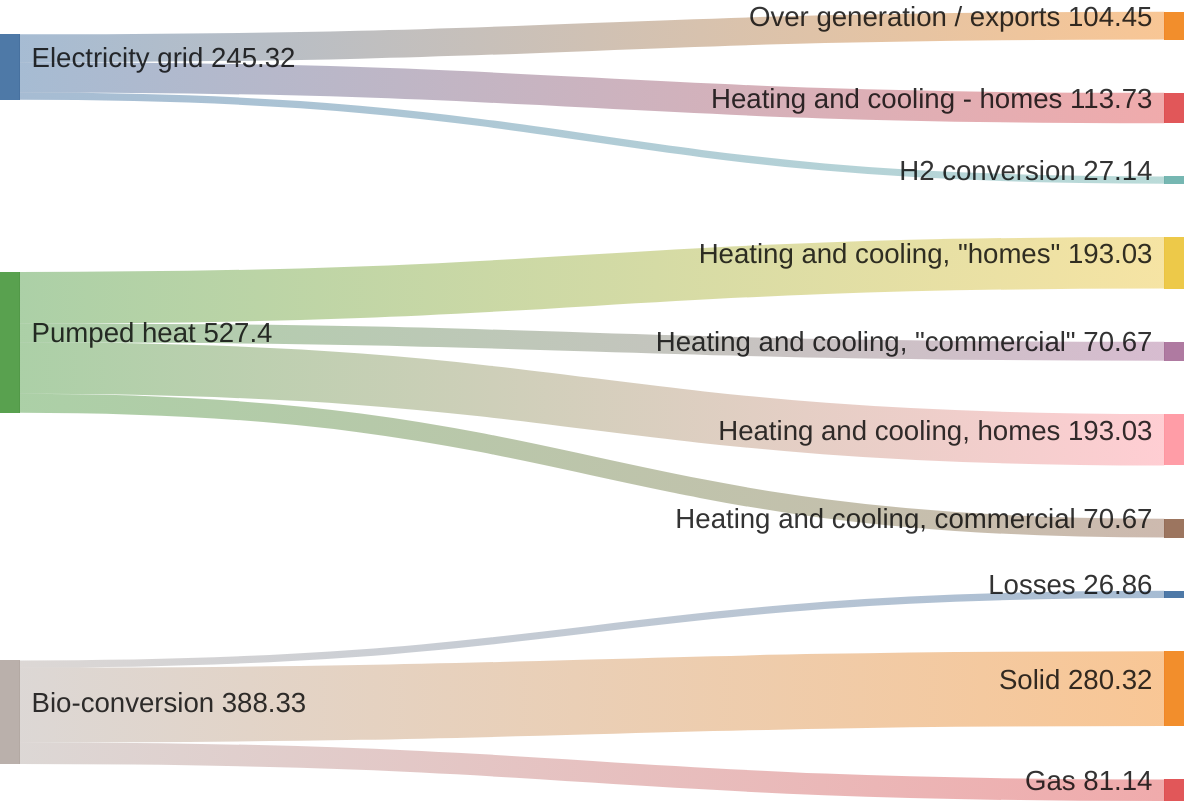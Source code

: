 sankey-beta

%% source,target,value
Electricity grid,Over generation / exports,104.453
Electricity grid,Heating and cooling - homes,113.726
Electricity grid,H2 conversion,27.14

Pumped heat,"Heating and cooling, ""homes""",193.026
Pumped heat,"Heating and cooling, ""commercial""",70.672
Pumped heat,"Heating and cooling, homes",193.026
Pumped heat,"Heating and cooling, commercial",70.672

%% Blank lines and leading/trailing blanks are allowed
Bio-conversion, Losses, 26.862

Bio-conversion, Solid, 280.322

Bio-conversion, Gas, 81.144